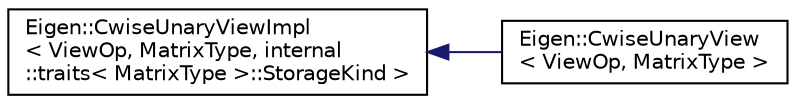 digraph "Graphical Class Hierarchy"
{
  edge [fontname="Helvetica",fontsize="10",labelfontname="Helvetica",labelfontsize="10"];
  node [fontname="Helvetica",fontsize="10",shape=record];
  rankdir="LR";
  Node1 [label="Eigen::CwiseUnaryViewImpl\l\< ViewOp, MatrixType, internal\l::traits\< MatrixType \>::StorageKind \>",height=0.2,width=0.4,color="black", fillcolor="white", style="filled",URL="$class_eigen_1_1_cwise_unary_view_impl.html"];
  Node1 -> Node2 [dir="back",color="midnightblue",fontsize="10",style="solid",fontname="Helvetica"];
  Node2 [label="Eigen::CwiseUnaryView\l\< ViewOp, MatrixType \>",height=0.2,width=0.4,color="black", fillcolor="white", style="filled",URL="$class_eigen_1_1_cwise_unary_view.html",tooltip="Generic lvalue expression of a coefficient-wise unary operator of a matrix or a vector. "];
}
